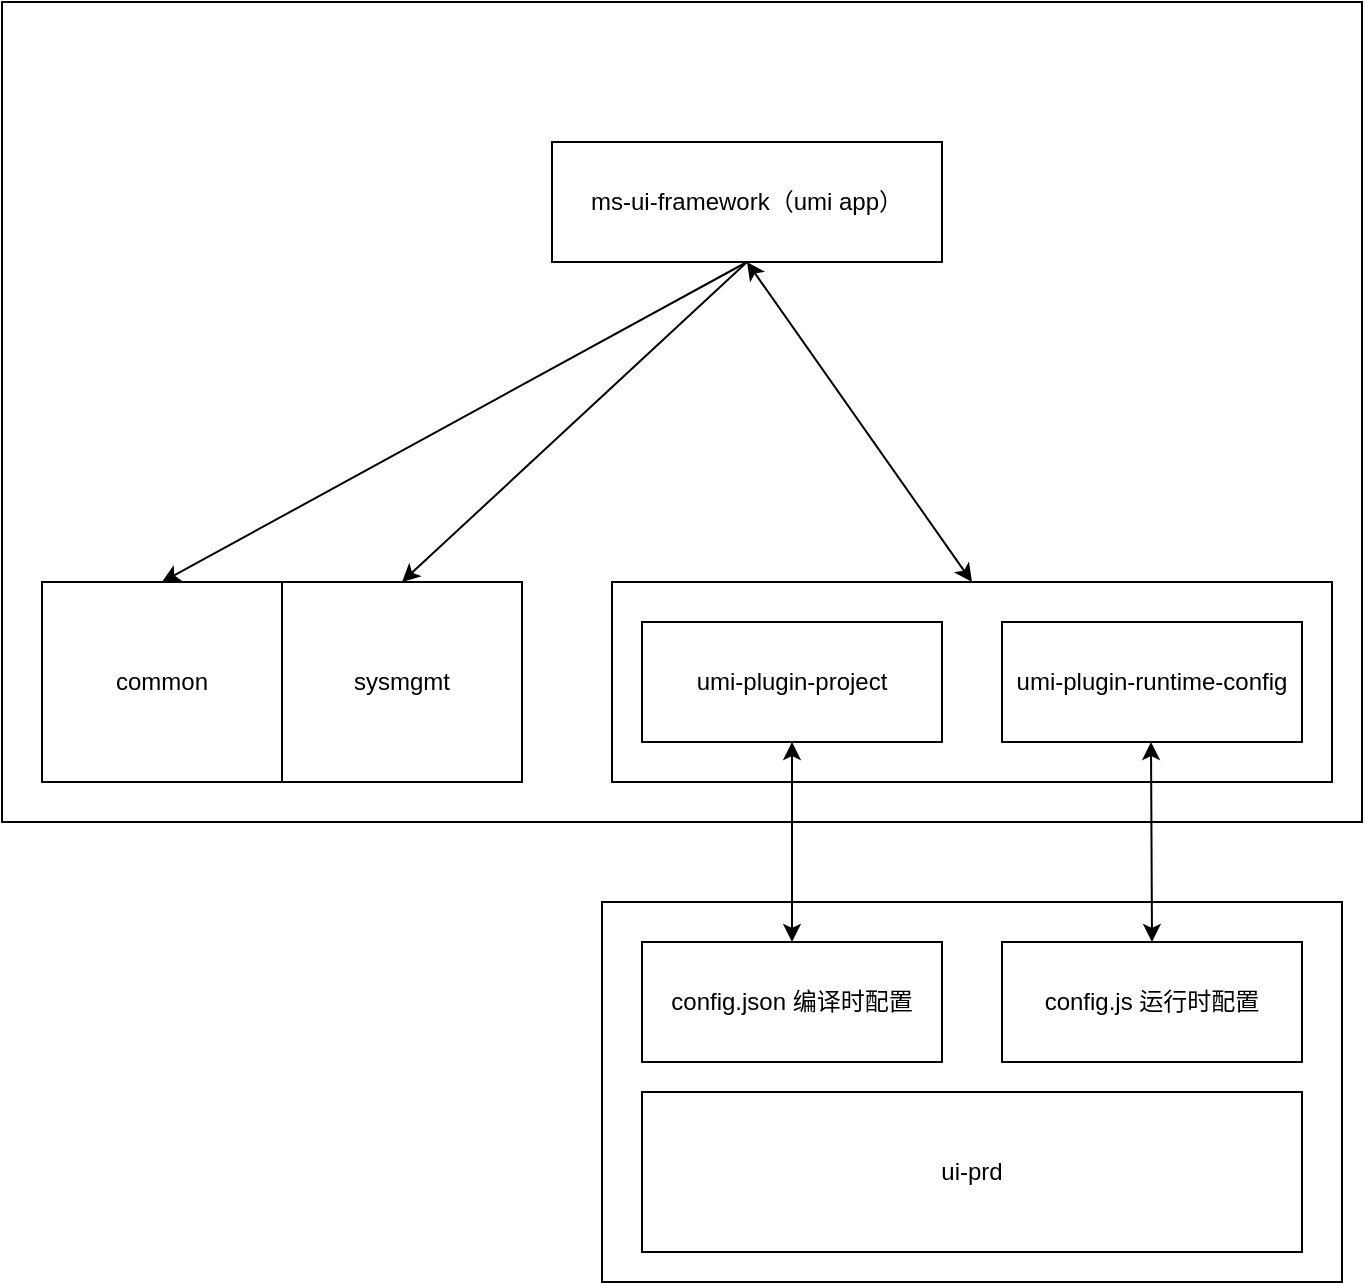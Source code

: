 <mxfile version="14.9.1" type="github">
  <diagram id="rC_-q-C5sXUHfJyQTO7R" name="第 1 页">
    <mxGraphModel dx="1426" dy="787" grid="1" gridSize="10" guides="1" tooltips="1" connect="1" arrows="1" fold="1" page="1" pageScale="1" pageWidth="827" pageHeight="1169" math="0" shadow="0">
      <root>
        <mxCell id="0" />
        <mxCell id="1" parent="0" />
        <mxCell id="8PcPeRf8CqjzHStHB_jc-21" value="" style="rounded=0;whiteSpace=wrap;html=1;fillColor=none;" vertex="1" parent="1">
          <mxGeometry x="40" y="70" width="680" height="410" as="geometry" />
        </mxCell>
        <mxCell id="8PcPeRf8CqjzHStHB_jc-18" value="" style="rounded=0;whiteSpace=wrap;html=1;fillColor=none;" vertex="1" parent="1">
          <mxGeometry x="340" y="520" width="370" height="190" as="geometry" />
        </mxCell>
        <mxCell id="8PcPeRf8CqjzHStHB_jc-1" value="ms-ui-framework（umi app）" style="rounded=0;whiteSpace=wrap;html=1;" vertex="1" parent="1">
          <mxGeometry x="315" y="140" width="195" height="60" as="geometry" />
        </mxCell>
        <mxCell id="8PcPeRf8CqjzHStHB_jc-2" value="ui-prd" style="rounded=0;whiteSpace=wrap;html=1;" vertex="1" parent="1">
          <mxGeometry x="360" y="615" width="330" height="80" as="geometry" />
        </mxCell>
        <mxCell id="8PcPeRf8CqjzHStHB_jc-3" value="sysmgmt" style="rounded=0;whiteSpace=wrap;html=1;" vertex="1" parent="1">
          <mxGeometry x="180" y="360" width="120" height="100" as="geometry" />
        </mxCell>
        <mxCell id="8PcPeRf8CqjzHStHB_jc-4" value="common" style="rounded=0;whiteSpace=wrap;html=1;" vertex="1" parent="1">
          <mxGeometry x="60" y="360" width="120" height="100" as="geometry" />
        </mxCell>
        <mxCell id="8PcPeRf8CqjzHStHB_jc-6" value="" style="endArrow=classic;html=1;exitX=0.5;exitY=1;exitDx=0;exitDy=0;entryX=0.5;entryY=0;entryDx=0;entryDy=0;" edge="1" parent="1" source="8PcPeRf8CqjzHStHB_jc-1" target="8PcPeRf8CqjzHStHB_jc-3">
          <mxGeometry width="50" height="50" relative="1" as="geometry">
            <mxPoint x="270" y="430" as="sourcePoint" />
            <mxPoint x="320" y="380" as="targetPoint" />
          </mxGeometry>
        </mxCell>
        <mxCell id="8PcPeRf8CqjzHStHB_jc-8" value="" style="endArrow=classic;html=1;entryX=0.5;entryY=0;entryDx=0;entryDy=0;exitX=0.5;exitY=1;exitDx=0;exitDy=0;" edge="1" parent="1" source="8PcPeRf8CqjzHStHB_jc-1" target="8PcPeRf8CqjzHStHB_jc-4">
          <mxGeometry width="50" height="50" relative="1" as="geometry">
            <mxPoint x="270" y="430" as="sourcePoint" />
            <mxPoint x="320" y="380" as="targetPoint" />
            <Array as="points" />
          </mxGeometry>
        </mxCell>
        <mxCell id="8PcPeRf8CqjzHStHB_jc-14" value="umi-plugin-project" style="rounded=0;whiteSpace=wrap;html=1;" vertex="1" parent="1">
          <mxGeometry x="360" y="380" width="150" height="60" as="geometry" />
        </mxCell>
        <mxCell id="8PcPeRf8CqjzHStHB_jc-15" value="umi-plugin-runtime-config" style="rounded=0;whiteSpace=wrap;html=1;" vertex="1" parent="1">
          <mxGeometry x="540" y="380" width="150" height="60" as="geometry" />
        </mxCell>
        <mxCell id="8PcPeRf8CqjzHStHB_jc-16" value="config.json 编译时配置" style="rounded=0;whiteSpace=wrap;html=1;" vertex="1" parent="1">
          <mxGeometry x="360" y="540" width="150" height="60" as="geometry" />
        </mxCell>
        <mxCell id="8PcPeRf8CqjzHStHB_jc-17" value="config.js 运行时配置" style="rounded=0;whiteSpace=wrap;html=1;" vertex="1" parent="1">
          <mxGeometry x="540" y="540" width="150" height="60" as="geometry" />
        </mxCell>
        <mxCell id="8PcPeRf8CqjzHStHB_jc-22" value="" style="endArrow=classic;startArrow=classic;html=1;entryX=0.5;entryY=1;entryDx=0;entryDy=0;exitX=0.5;exitY=0;exitDx=0;exitDy=0;" edge="1" parent="1" source="8PcPeRf8CqjzHStHB_jc-16" target="8PcPeRf8CqjzHStHB_jc-14">
          <mxGeometry width="50" height="50" relative="1" as="geometry">
            <mxPoint x="435" y="520" as="sourcePoint" />
            <mxPoint x="490" y="450" as="targetPoint" />
          </mxGeometry>
        </mxCell>
        <mxCell id="8PcPeRf8CqjzHStHB_jc-23" value="" style="endArrow=classic;startArrow=classic;html=1;entryX=0.5;entryY=1;entryDx=0;entryDy=0;exitX=0.5;exitY=0;exitDx=0;exitDy=0;" edge="1" parent="1" source="8PcPeRf8CqjzHStHB_jc-17">
          <mxGeometry width="50" height="50" relative="1" as="geometry">
            <mxPoint x="614.5" y="520" as="sourcePoint" />
            <mxPoint x="614.5" y="440" as="targetPoint" />
          </mxGeometry>
        </mxCell>
        <mxCell id="8PcPeRf8CqjzHStHB_jc-24" value="" style="rounded=0;whiteSpace=wrap;html=1;fillColor=none;" vertex="1" parent="1">
          <mxGeometry x="345" y="360" width="360" height="100" as="geometry" />
        </mxCell>
        <mxCell id="8PcPeRf8CqjzHStHB_jc-25" value="" style="endArrow=classic;startArrow=classic;html=1;entryX=0.5;entryY=0;entryDx=0;entryDy=0;exitX=0.5;exitY=1;exitDx=0;exitDy=0;" edge="1" parent="1" source="8PcPeRf8CqjzHStHB_jc-1" target="8PcPeRf8CqjzHStHB_jc-24">
          <mxGeometry width="50" height="50" relative="1" as="geometry">
            <mxPoint x="389" y="250" as="sourcePoint" />
            <mxPoint x="439" y="200" as="targetPoint" />
          </mxGeometry>
        </mxCell>
      </root>
    </mxGraphModel>
  </diagram>
</mxfile>
